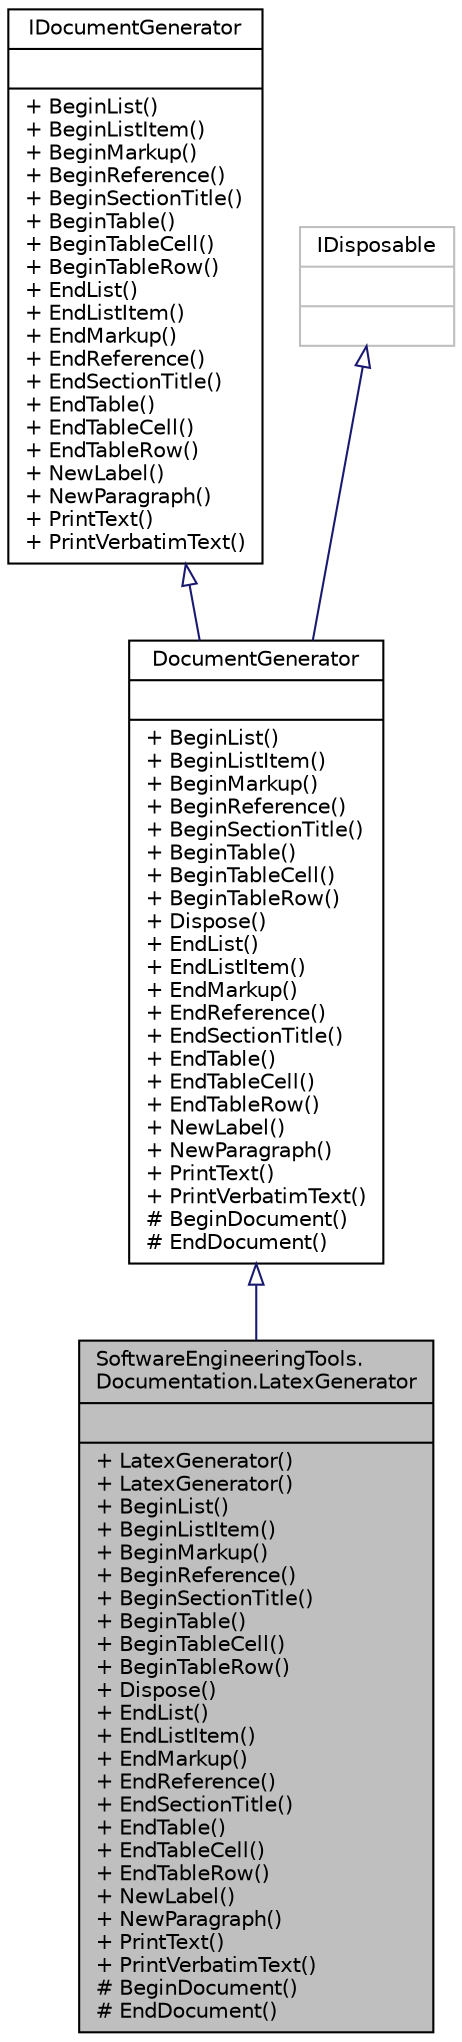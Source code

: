 digraph "SoftwareEngineeringTools.Documentation.LatexGenerator"
{
  edge [fontname="Helvetica",fontsize="10",labelfontname="Helvetica",labelfontsize="10"];
  node [fontname="Helvetica",fontsize="10",shape=record];
  Node1 [label="{SoftwareEngineeringTools.\lDocumentation.LatexGenerator\n||+ LatexGenerator()\l+ LatexGenerator()\l+ BeginList()\l+ BeginListItem()\l+ BeginMarkup()\l+ BeginReference()\l+ BeginSectionTitle()\l+ BeginTable()\l+ BeginTableCell()\l+ BeginTableRow()\l+ Dispose()\l+ EndList()\l+ EndListItem()\l+ EndMarkup()\l+ EndReference()\l+ EndSectionTitle()\l+ EndTable()\l+ EndTableCell()\l+ EndTableRow()\l+ NewLabel()\l+ NewParagraph()\l+ PrintText()\l+ PrintVerbatimText()\l# BeginDocument()\l# EndDocument()\l}",height=0.2,width=0.4,color="black", fillcolor="grey75", style="filled" fontcolor="black"];
  Node2 -> Node1 [dir="back",color="midnightblue",fontsize="10",style="solid",arrowtail="onormal",fontname="Helvetica"];
  Node2 [label="{DocumentGenerator\n||+ BeginList()\l+ BeginListItem()\l+ BeginMarkup()\l+ BeginReference()\l+ BeginSectionTitle()\l+ BeginTable()\l+ BeginTableCell()\l+ BeginTableRow()\l+ Dispose()\l+ EndList()\l+ EndListItem()\l+ EndMarkup()\l+ EndReference()\l+ EndSectionTitle()\l+ EndTable()\l+ EndTableCell()\l+ EndTableRow()\l+ NewLabel()\l+ NewParagraph()\l+ PrintText()\l+ PrintVerbatimText()\l# BeginDocument()\l# EndDocument()\l}",height=0.2,width=0.4,color="black", fillcolor="white", style="filled",URL="$class_software_engineering_tools_1_1_documentation_1_1_document_generator.html"];
  Node3 -> Node2 [dir="back",color="midnightblue",fontsize="10",style="solid",arrowtail="onormal",fontname="Helvetica"];
  Node3 [label="{IDocumentGenerator\n||+ BeginList()\l+ BeginListItem()\l+ BeginMarkup()\l+ BeginReference()\l+ BeginSectionTitle()\l+ BeginTable()\l+ BeginTableCell()\l+ BeginTableRow()\l+ EndList()\l+ EndListItem()\l+ EndMarkup()\l+ EndReference()\l+ EndSectionTitle()\l+ EndTable()\l+ EndTableCell()\l+ EndTableRow()\l+ NewLabel()\l+ NewParagraph()\l+ PrintText()\l+ PrintVerbatimText()\l}",height=0.2,width=0.4,color="black", fillcolor="white", style="filled",URL="$interface_software_engineering_tools_1_1_documentation_1_1_i_document_generator.html"];
  Node4 -> Node2 [dir="back",color="midnightblue",fontsize="10",style="solid",arrowtail="onormal",fontname="Helvetica"];
  Node4 [label="{IDisposable\n||}",height=0.2,width=0.4,color="grey75", fillcolor="white", style="filled"];
}
